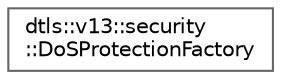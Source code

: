 digraph "Graphical Class Hierarchy"
{
 // LATEX_PDF_SIZE
  bgcolor="transparent";
  edge [fontname=Helvetica,fontsize=10,labelfontname=Helvetica,labelfontsize=10];
  node [fontname=Helvetica,fontsize=10,shape=box,height=0.2,width=0.4];
  rankdir="LR";
  Node0 [id="Node000000",label="dtls::v13::security\l::DoSProtectionFactory",height=0.2,width=0.4,color="grey40", fillcolor="white", style="filled",URL="$classdtls_1_1v13_1_1security_1_1DoSProtectionFactory.html",tooltip="DoS protection factory for different deployment scenarios."];
}
